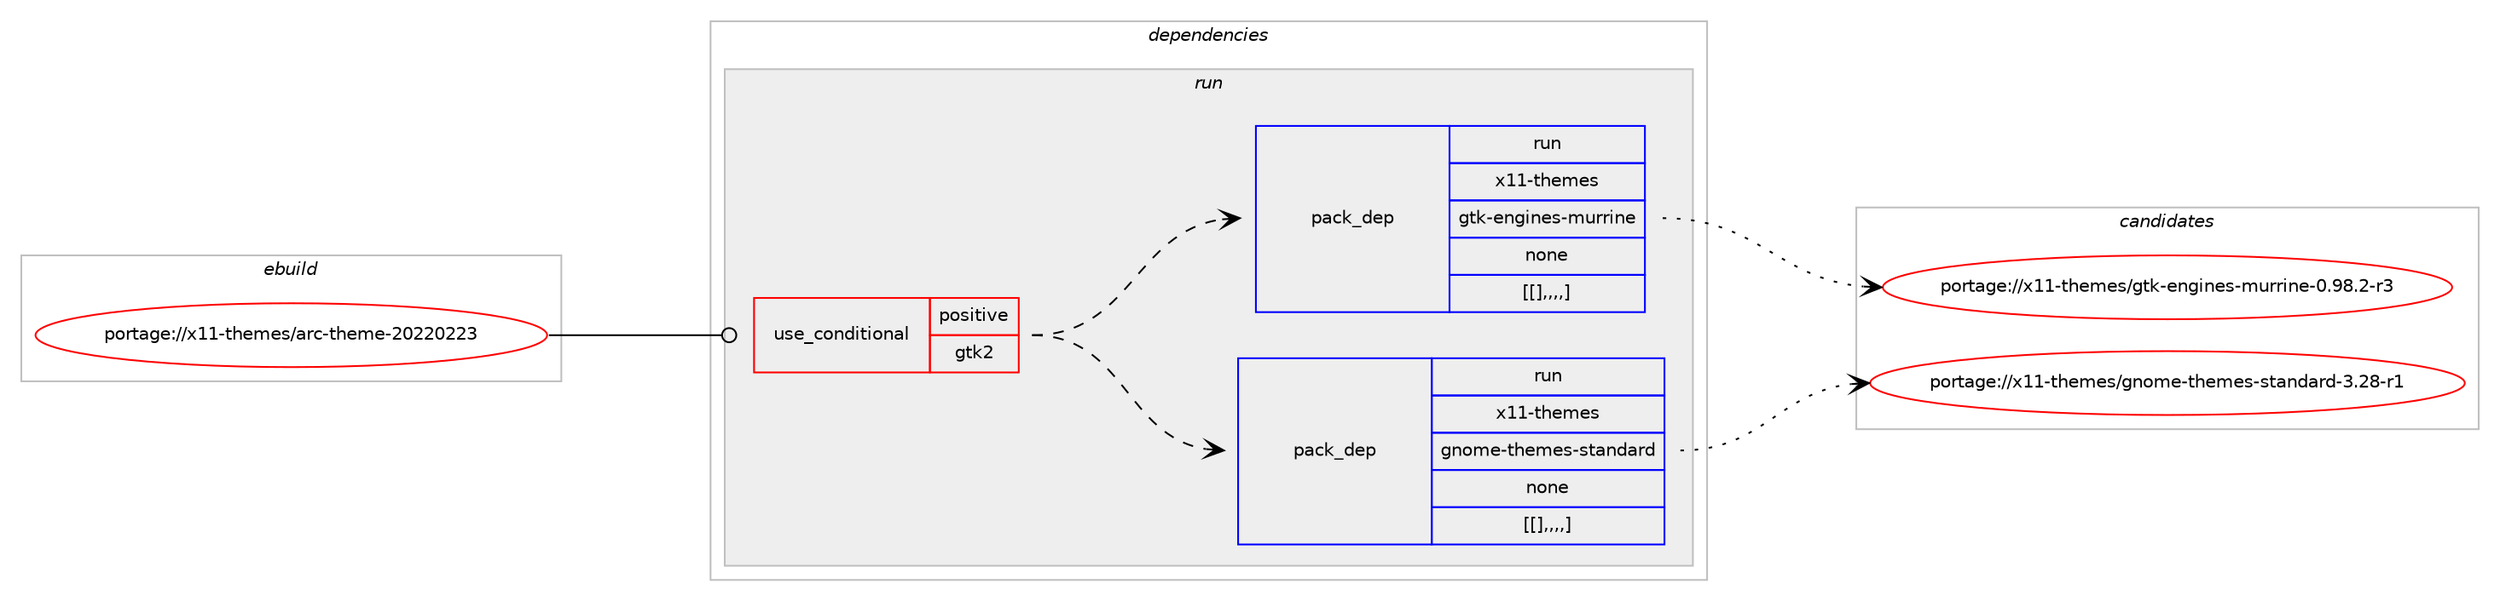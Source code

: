 digraph prolog {

# *************
# Graph options
# *************

newrank=true;
concentrate=true;
compound=true;
graph [rankdir=LR,fontname=Helvetica,fontsize=10,ranksep=1.5];#, ranksep=2.5, nodesep=0.2];
edge  [arrowhead=vee];
node  [fontname=Helvetica,fontsize=10];

# **********
# The ebuild
# **********

subgraph cluster_leftcol {
color=gray;
label=<<i>ebuild</i>>;
id [label="portage://x11-themes/arc-theme-20220223", color=red, width=4, href="../x11-themes/arc-theme-20220223.svg"];
}

# ****************
# The dependencies
# ****************

subgraph cluster_midcol {
color=gray;
label=<<i>dependencies</i>>;
subgraph cluster_compile {
fillcolor="#eeeeee";
style=filled;
label=<<i>compile</i>>;
}
subgraph cluster_compileandrun {
fillcolor="#eeeeee";
style=filled;
label=<<i>compile and run</i>>;
}
subgraph cluster_run {
fillcolor="#eeeeee";
style=filled;
label=<<i>run</i>>;
subgraph cond128504 {
dependency481594 [label=<<TABLE BORDER="0" CELLBORDER="1" CELLSPACING="0" CELLPADDING="4"><TR><TD ROWSPAN="3" CELLPADDING="10">use_conditional</TD></TR><TR><TD>positive</TD></TR><TR><TD>gtk2</TD></TR></TABLE>>, shape=none, color=red];
subgraph pack349643 {
dependency481595 [label=<<TABLE BORDER="0" CELLBORDER="1" CELLSPACING="0" CELLPADDING="4" WIDTH="220"><TR><TD ROWSPAN="6" CELLPADDING="30">pack_dep</TD></TR><TR><TD WIDTH="110">run</TD></TR><TR><TD>x11-themes</TD></TR><TR><TD>gnome-themes-standard</TD></TR><TR><TD>none</TD></TR><TR><TD>[[],,,,]</TD></TR></TABLE>>, shape=none, color=blue];
}
dependency481594:e -> dependency481595:w [weight=20,style="dashed",arrowhead="vee"];
subgraph pack349644 {
dependency481596 [label=<<TABLE BORDER="0" CELLBORDER="1" CELLSPACING="0" CELLPADDING="4" WIDTH="220"><TR><TD ROWSPAN="6" CELLPADDING="30">pack_dep</TD></TR><TR><TD WIDTH="110">run</TD></TR><TR><TD>x11-themes</TD></TR><TR><TD>gtk-engines-murrine</TD></TR><TR><TD>none</TD></TR><TR><TD>[[],,,,]</TD></TR></TABLE>>, shape=none, color=blue];
}
dependency481594:e -> dependency481596:w [weight=20,style="dashed",arrowhead="vee"];
}
id:e -> dependency481594:w [weight=20,style="solid",arrowhead="odot"];
}
}

# **************
# The candidates
# **************

subgraph cluster_choices {
rank=same;
color=gray;
label=<<i>candidates</i>>;

subgraph choice349643 {
color=black;
nodesep=1;
choice120494945116104101109101115471031101111091014511610410110910111545115116971101009711410045514650564511449 [label="portage://x11-themes/gnome-themes-standard-3.28-r1", color=red, width=4,href="../x11-themes/gnome-themes-standard-3.28-r1.svg"];
dependency481595:e -> choice120494945116104101109101115471031101111091014511610410110910111545115116971101009711410045514650564511449:w [style=dotted,weight="100"];
}
subgraph choice349644 {
color=black;
nodesep=1;
choice120494945116104101109101115471031161074510111010310511010111545109117114114105110101454846575646504511451 [label="portage://x11-themes/gtk-engines-murrine-0.98.2-r3", color=red, width=4,href="../x11-themes/gtk-engines-murrine-0.98.2-r3.svg"];
dependency481596:e -> choice120494945116104101109101115471031161074510111010310511010111545109117114114105110101454846575646504511451:w [style=dotted,weight="100"];
}
}

}
